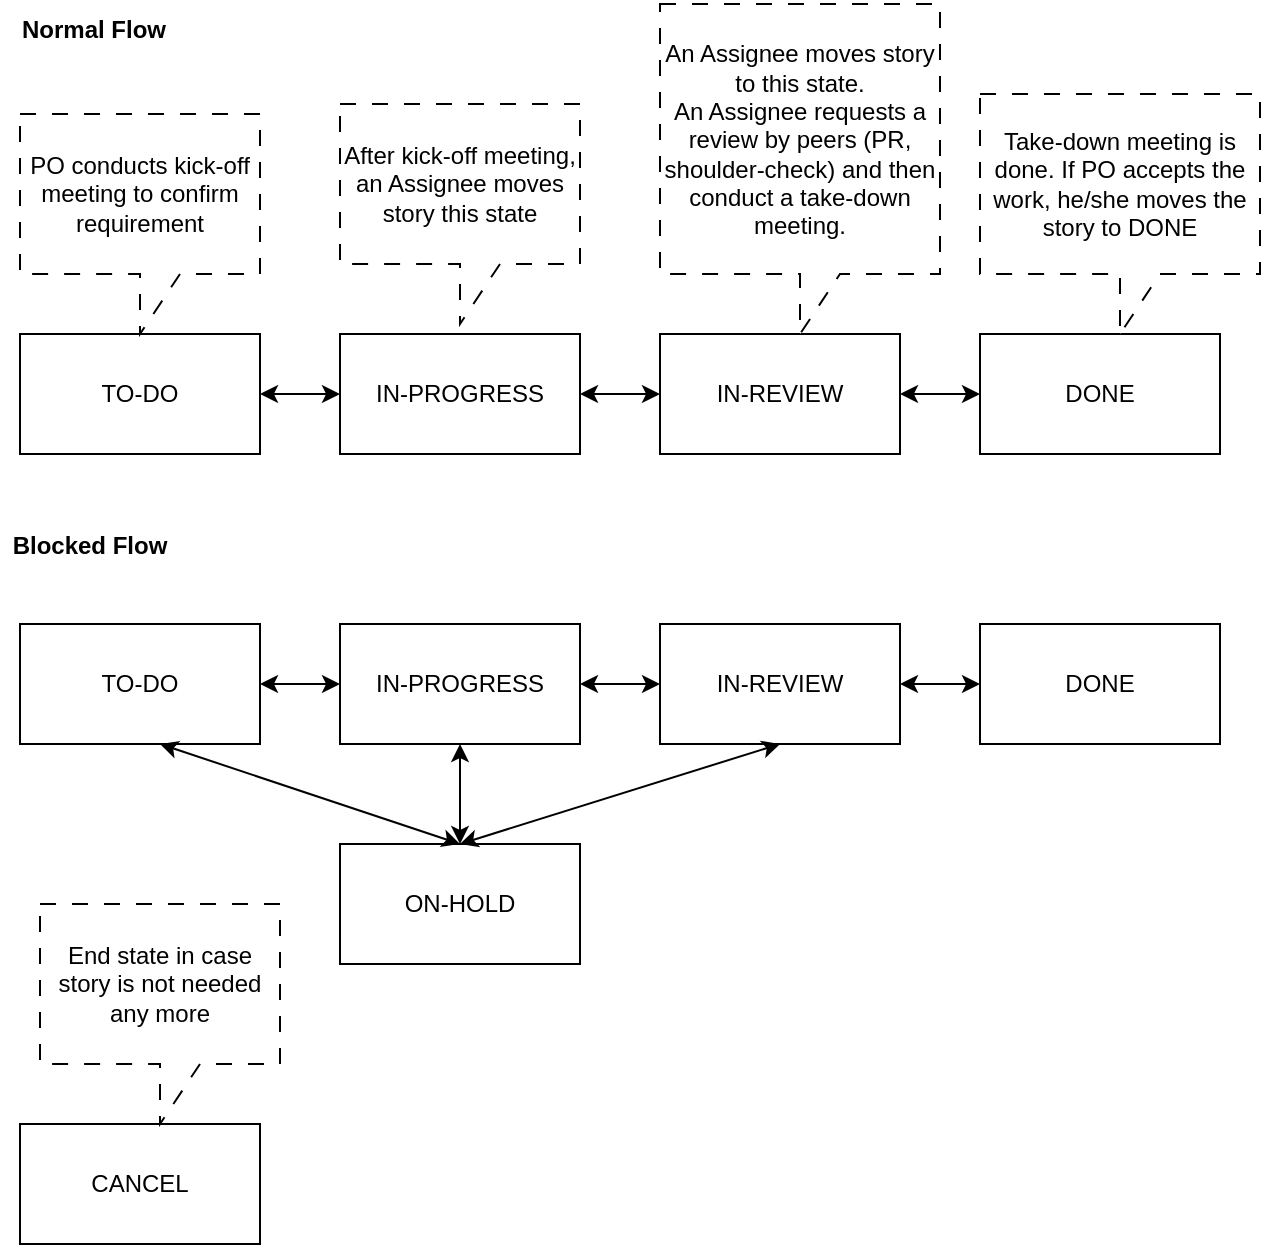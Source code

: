 <mxfile version="21.5.1" type="github">
  <diagram name="Page-1" id="w43eUEoN5GlZ0LErTuPT">
    <mxGraphModel dx="1036" dy="525" grid="1" gridSize="10" guides="1" tooltips="1" connect="1" arrows="1" fold="1" page="1" pageScale="1" pageWidth="1100" pageHeight="850" math="0" shadow="0">
      <root>
        <mxCell id="0" />
        <mxCell id="1" parent="0" />
        <mxCell id="Ii42JYJrX4lIDhYgKsCn-1" value="TO-DO" style="rounded=0;whiteSpace=wrap;html=1;" vertex="1" parent="1">
          <mxGeometry x="80" y="215" width="120" height="60" as="geometry" />
        </mxCell>
        <mxCell id="Ii42JYJrX4lIDhYgKsCn-2" value="IN-PROGRESS" style="rounded=0;whiteSpace=wrap;html=1;" vertex="1" parent="1">
          <mxGeometry x="240" y="215" width="120" height="60" as="geometry" />
        </mxCell>
        <mxCell id="Ii42JYJrX4lIDhYgKsCn-3" value="IN-REVIEW" style="rounded=0;whiteSpace=wrap;html=1;" vertex="1" parent="1">
          <mxGeometry x="400" y="215" width="120" height="60" as="geometry" />
        </mxCell>
        <mxCell id="Ii42JYJrX4lIDhYgKsCn-4" value="DONE" style="rounded=0;whiteSpace=wrap;html=1;" vertex="1" parent="1">
          <mxGeometry x="560" y="215" width="120" height="60" as="geometry" />
        </mxCell>
        <mxCell id="Ii42JYJrX4lIDhYgKsCn-6" value="" style="endArrow=classic;startArrow=classic;html=1;rounded=0;entryX=0;entryY=0.5;entryDx=0;entryDy=0;" edge="1" parent="1" target="Ii42JYJrX4lIDhYgKsCn-2">
          <mxGeometry width="50" height="50" relative="1" as="geometry">
            <mxPoint x="200" y="245" as="sourcePoint" />
            <mxPoint x="250" y="195" as="targetPoint" />
          </mxGeometry>
        </mxCell>
        <mxCell id="Ii42JYJrX4lIDhYgKsCn-7" value="" style="endArrow=classic;startArrow=classic;html=1;rounded=0;entryX=0;entryY=0.5;entryDx=0;entryDy=0;exitX=1;exitY=0.5;exitDx=0;exitDy=0;" edge="1" parent="1" source="Ii42JYJrX4lIDhYgKsCn-2" target="Ii42JYJrX4lIDhYgKsCn-3">
          <mxGeometry width="50" height="50" relative="1" as="geometry">
            <mxPoint x="350" y="245" as="sourcePoint" />
            <mxPoint x="400" y="195" as="targetPoint" />
          </mxGeometry>
        </mxCell>
        <mxCell id="Ii42JYJrX4lIDhYgKsCn-8" value="" style="endArrow=classic;startArrow=classic;html=1;rounded=0;entryX=0;entryY=0.5;entryDx=0;entryDy=0;" edge="1" parent="1" target="Ii42JYJrX4lIDhYgKsCn-4">
          <mxGeometry width="50" height="50" relative="1" as="geometry">
            <mxPoint x="520" y="245" as="sourcePoint" />
            <mxPoint x="550" y="195" as="targetPoint" />
          </mxGeometry>
        </mxCell>
        <mxCell id="Ii42JYJrX4lIDhYgKsCn-9" value="Normal Flow" style="text;strokeColor=none;align=center;fillColor=none;html=1;verticalAlign=middle;whiteSpace=wrap;rounded=0;fontStyle=1" vertex="1" parent="1">
          <mxGeometry x="72" y="48" width="90" height="30" as="geometry" />
        </mxCell>
        <mxCell id="Ii42JYJrX4lIDhYgKsCn-11" value="PO conducts kick-off meeting to confirm requirement" style="shape=callout;whiteSpace=wrap;html=1;perimeter=calloutPerimeter;rotation=0;dashed=1;dashPattern=8 8;" vertex="1" parent="1">
          <mxGeometry x="80" y="105" width="120" height="110" as="geometry" />
        </mxCell>
        <mxCell id="Ii42JYJrX4lIDhYgKsCn-13" value="An Assignee moves story to this state. &lt;br&gt;An Assignee requests a review by peers (PR, shoulder-check) and then conduct a take-down meeting." style="shape=callout;whiteSpace=wrap;html=1;perimeter=calloutPerimeter;rotation=0;dashed=1;dashPattern=8 8;" vertex="1" parent="1">
          <mxGeometry x="400" y="50" width="140" height="165" as="geometry" />
        </mxCell>
        <mxCell id="Ii42JYJrX4lIDhYgKsCn-15" value="Take-down meeting is done. If&amp;nbsp;PO accepts the work, he/she moves the story to DONE" style="shape=callout;whiteSpace=wrap;html=1;perimeter=calloutPerimeter;rotation=0;dashed=1;dashPattern=8 8;" vertex="1" parent="1">
          <mxGeometry x="560" y="95" width="140" height="120" as="geometry" />
        </mxCell>
        <mxCell id="Ii42JYJrX4lIDhYgKsCn-16" value="After kick-off meeting, an Assignee moves story this state" style="shape=callout;whiteSpace=wrap;html=1;perimeter=calloutPerimeter;rotation=0;dashed=1;dashPattern=8 8;" vertex="1" parent="1">
          <mxGeometry x="240" y="100" width="120" height="110" as="geometry" />
        </mxCell>
        <mxCell id="Ii42JYJrX4lIDhYgKsCn-17" value="TO-DO" style="rounded=0;whiteSpace=wrap;html=1;" vertex="1" parent="1">
          <mxGeometry x="80" y="360" width="120" height="60" as="geometry" />
        </mxCell>
        <mxCell id="Ii42JYJrX4lIDhYgKsCn-18" value="IN-PROGRESS" style="rounded=0;whiteSpace=wrap;html=1;" vertex="1" parent="1">
          <mxGeometry x="240" y="360" width="120" height="60" as="geometry" />
        </mxCell>
        <mxCell id="Ii42JYJrX4lIDhYgKsCn-19" value="IN-REVIEW" style="rounded=0;whiteSpace=wrap;html=1;" vertex="1" parent="1">
          <mxGeometry x="400" y="360" width="120" height="60" as="geometry" />
        </mxCell>
        <mxCell id="Ii42JYJrX4lIDhYgKsCn-21" value="" style="endArrow=classic;startArrow=classic;html=1;rounded=0;entryX=0;entryY=0.5;entryDx=0;entryDy=0;" edge="1" parent="1" target="Ii42JYJrX4lIDhYgKsCn-18">
          <mxGeometry width="50" height="50" relative="1" as="geometry">
            <mxPoint x="200" y="390" as="sourcePoint" />
            <mxPoint x="250" y="340" as="targetPoint" />
          </mxGeometry>
        </mxCell>
        <mxCell id="Ii42JYJrX4lIDhYgKsCn-22" value="" style="endArrow=classic;startArrow=classic;html=1;rounded=0;entryX=0;entryY=0.5;entryDx=0;entryDy=0;exitX=1;exitY=0.5;exitDx=0;exitDy=0;" edge="1" parent="1" source="Ii42JYJrX4lIDhYgKsCn-18" target="Ii42JYJrX4lIDhYgKsCn-19">
          <mxGeometry width="50" height="50" relative="1" as="geometry">
            <mxPoint x="350" y="390" as="sourcePoint" />
            <mxPoint x="400" y="340" as="targetPoint" />
          </mxGeometry>
        </mxCell>
        <mxCell id="Ii42JYJrX4lIDhYgKsCn-24" value="ON-HOLD" style="rounded=0;whiteSpace=wrap;html=1;" vertex="1" parent="1">
          <mxGeometry x="240" y="470" width="120" height="60" as="geometry" />
        </mxCell>
        <mxCell id="Ii42JYJrX4lIDhYgKsCn-25" value="" style="endArrow=classic;startArrow=classic;html=1;rounded=0;exitX=0.5;exitY=0;exitDx=0;exitDy=0;" edge="1" parent="1" source="Ii42JYJrX4lIDhYgKsCn-24">
          <mxGeometry width="50" height="50" relative="1" as="geometry">
            <mxPoint x="100" y="470" as="sourcePoint" />
            <mxPoint x="150" y="420" as="targetPoint" />
          </mxGeometry>
        </mxCell>
        <mxCell id="Ii42JYJrX4lIDhYgKsCn-26" value="" style="endArrow=classic;startArrow=classic;html=1;rounded=0;" edge="1" parent="1">
          <mxGeometry width="50" height="50" relative="1" as="geometry">
            <mxPoint x="300" y="470" as="sourcePoint" />
            <mxPoint x="300" y="420" as="targetPoint" />
          </mxGeometry>
        </mxCell>
        <mxCell id="Ii42JYJrX4lIDhYgKsCn-27" value="" style="endArrow=classic;startArrow=classic;html=1;rounded=0;exitX=0.5;exitY=0;exitDx=0;exitDy=0;" edge="1" parent="1" source="Ii42JYJrX4lIDhYgKsCn-24">
          <mxGeometry width="50" height="50" relative="1" as="geometry">
            <mxPoint x="410" y="470" as="sourcePoint" />
            <mxPoint x="460" y="420" as="targetPoint" />
          </mxGeometry>
        </mxCell>
        <mxCell id="Ii42JYJrX4lIDhYgKsCn-28" value="Blocked Flow" style="text;strokeColor=none;align=center;fillColor=none;html=1;verticalAlign=middle;whiteSpace=wrap;rounded=0;fontStyle=1" vertex="1" parent="1">
          <mxGeometry x="70" y="306" width="90" height="30" as="geometry" />
        </mxCell>
        <mxCell id="Ii42JYJrX4lIDhYgKsCn-29" value="DONE" style="rounded=0;whiteSpace=wrap;html=1;" vertex="1" parent="1">
          <mxGeometry x="560" y="360" width="120" height="60" as="geometry" />
        </mxCell>
        <mxCell id="Ii42JYJrX4lIDhYgKsCn-30" value="" style="endArrow=classic;startArrow=classic;html=1;rounded=0;entryX=0;entryY=0.5;entryDx=0;entryDy=0;" edge="1" parent="1" target="Ii42JYJrX4lIDhYgKsCn-29">
          <mxGeometry width="50" height="50" relative="1" as="geometry">
            <mxPoint x="520" y="390" as="sourcePoint" />
            <mxPoint x="570" y="340" as="targetPoint" />
          </mxGeometry>
        </mxCell>
        <mxCell id="Ii42JYJrX4lIDhYgKsCn-32" value="CANCEL" style="rounded=0;whiteSpace=wrap;html=1;" vertex="1" parent="1">
          <mxGeometry x="80" y="610" width="120" height="60" as="geometry" />
        </mxCell>
        <mxCell id="Ii42JYJrX4lIDhYgKsCn-34" value="End state in case story is not needed any more" style="shape=callout;whiteSpace=wrap;html=1;perimeter=calloutPerimeter;rotation=0;dashed=1;dashPattern=8 8;" vertex="1" parent="1">
          <mxGeometry x="90" y="500" width="120" height="110" as="geometry" />
        </mxCell>
      </root>
    </mxGraphModel>
  </diagram>
</mxfile>
